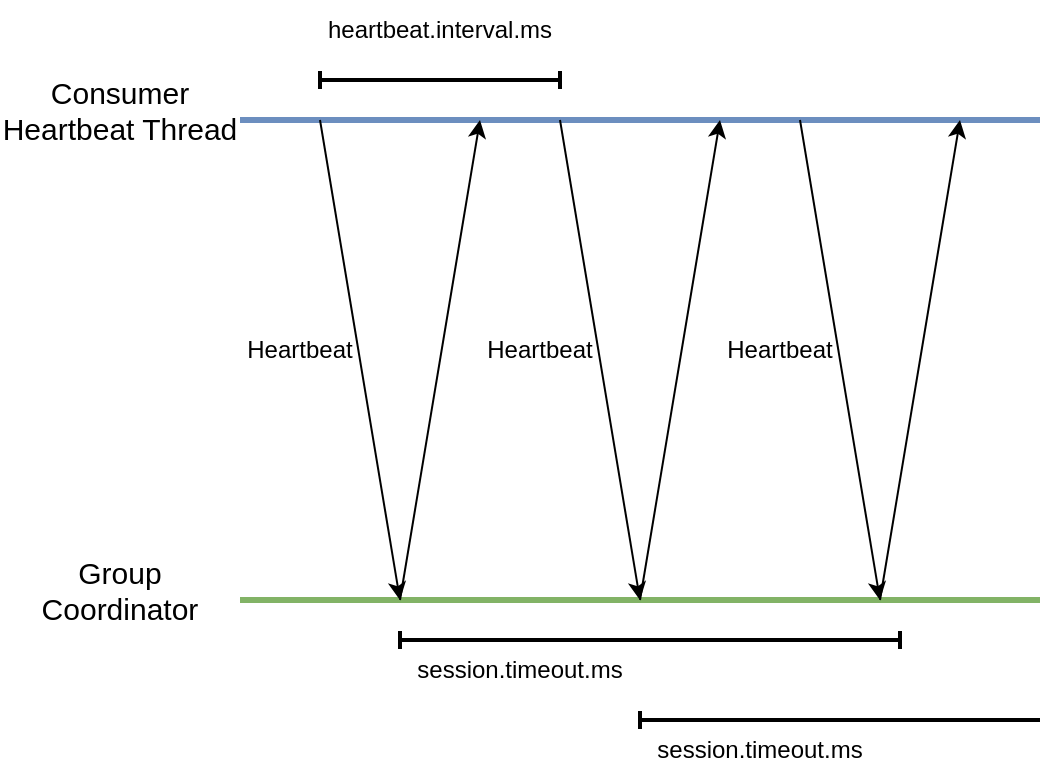<mxfile version="22.1.17" type="github">
  <diagram id="6oojn5KAw8aXJEHvEB7P" name="페이지-1">
    <mxGraphModel dx="2620" dy="2251" grid="1" gridSize="10" guides="1" tooltips="1" connect="1" arrows="1" fold="1" page="0" pageScale="1" pageWidth="1169" pageHeight="827" math="0" shadow="0">
      <root>
        <mxCell id="0" />
        <mxCell id="1" parent="0" />
        <mxCell id="rS5YzvvpMupWirfGaCEM-1" value="" style="endArrow=none;html=1;rounded=0;strokeWidth=3;fillColor=#dae8fc;strokeColor=#6c8ebf;" edge="1" parent="1">
          <mxGeometry width="50" height="50" relative="1" as="geometry">
            <mxPoint x="-840" y="-280" as="sourcePoint" />
            <mxPoint x="-440" y="-280" as="targetPoint" />
          </mxGeometry>
        </mxCell>
        <mxCell id="rS5YzvvpMupWirfGaCEM-2" value="" style="endArrow=none;html=1;rounded=0;strokeWidth=3;fillColor=#d5e8d4;strokeColor=#82b366;" edge="1" parent="1">
          <mxGeometry width="50" height="50" relative="1" as="geometry">
            <mxPoint x="-840" y="-40" as="sourcePoint" />
            <mxPoint x="-440" y="-40" as="targetPoint" />
          </mxGeometry>
        </mxCell>
        <mxCell id="rS5YzvvpMupWirfGaCEM-3" value="&lt;span style=&quot;font-size: 15px;&quot;&gt;Consumer&lt;br&gt;Heartbeat Thread&lt;br&gt;&lt;/span&gt;" style="text;html=1;strokeColor=none;fillColor=none;align=center;verticalAlign=middle;whiteSpace=wrap;rounded=0;" vertex="1" parent="1">
          <mxGeometry x="-960" y="-300" width="120" height="30" as="geometry" />
        </mxCell>
        <mxCell id="rS5YzvvpMupWirfGaCEM-4" value="&lt;span style=&quot;font-size: 15px;&quot;&gt;Group Coordinator&lt;br&gt;&lt;/span&gt;" style="text;html=1;strokeColor=none;fillColor=none;align=center;verticalAlign=middle;whiteSpace=wrap;rounded=0;" vertex="1" parent="1">
          <mxGeometry x="-960" y="-60" width="120" height="30" as="geometry" />
        </mxCell>
        <mxCell id="rS5YzvvpMupWirfGaCEM-5" value="" style="endArrow=classic;html=1;rounded=0;" edge="1" parent="1">
          <mxGeometry width="50" height="50" relative="1" as="geometry">
            <mxPoint x="-800" y="-280" as="sourcePoint" />
            <mxPoint x="-760" y="-40" as="targetPoint" />
          </mxGeometry>
        </mxCell>
        <mxCell id="rS5YzvvpMupWirfGaCEM-6" value="" style="endArrow=classic;html=1;rounded=0;" edge="1" parent="1">
          <mxGeometry width="50" height="50" relative="1" as="geometry">
            <mxPoint x="-760" y="-40" as="sourcePoint" />
            <mxPoint x="-720" y="-280" as="targetPoint" />
          </mxGeometry>
        </mxCell>
        <mxCell id="rS5YzvvpMupWirfGaCEM-7" value="" style="endArrow=baseDash;html=1;rounded=0;endFill=0;startArrow=baseDash;startFill=0;strokeWidth=2;" edge="1" parent="1">
          <mxGeometry width="50" height="50" relative="1" as="geometry">
            <mxPoint x="-680" y="-300" as="sourcePoint" />
            <mxPoint x="-800" y="-300" as="targetPoint" />
          </mxGeometry>
        </mxCell>
        <mxCell id="rS5YzvvpMupWirfGaCEM-8" value="" style="endArrow=classic;html=1;rounded=0;" edge="1" parent="1">
          <mxGeometry width="50" height="50" relative="1" as="geometry">
            <mxPoint x="-680" y="-280" as="sourcePoint" />
            <mxPoint x="-640" y="-40" as="targetPoint" />
          </mxGeometry>
        </mxCell>
        <mxCell id="rS5YzvvpMupWirfGaCEM-9" value="" style="endArrow=classic;html=1;rounded=0;" edge="1" parent="1">
          <mxGeometry width="50" height="50" relative="1" as="geometry">
            <mxPoint x="-640" y="-40" as="sourcePoint" />
            <mxPoint x="-600" y="-280" as="targetPoint" />
          </mxGeometry>
        </mxCell>
        <mxCell id="rS5YzvvpMupWirfGaCEM-10" value="" style="endArrow=baseDash;html=1;rounded=0;endFill=0;startArrow=baseDash;startFill=0;strokeWidth=2;" edge="1" parent="1">
          <mxGeometry width="50" height="50" relative="1" as="geometry">
            <mxPoint x="-510" y="-20" as="sourcePoint" />
            <mxPoint x="-760" y="-20" as="targetPoint" />
          </mxGeometry>
        </mxCell>
        <mxCell id="rS5YzvvpMupWirfGaCEM-11" value="" style="endArrow=classic;html=1;rounded=0;" edge="1" parent="1">
          <mxGeometry width="50" height="50" relative="1" as="geometry">
            <mxPoint x="-560" y="-280" as="sourcePoint" />
            <mxPoint x="-520" y="-40" as="targetPoint" />
          </mxGeometry>
        </mxCell>
        <mxCell id="rS5YzvvpMupWirfGaCEM-12" value="" style="endArrow=classic;html=1;rounded=0;" edge="1" parent="1">
          <mxGeometry width="50" height="50" relative="1" as="geometry">
            <mxPoint x="-520" y="-40" as="sourcePoint" />
            <mxPoint x="-480" y="-280" as="targetPoint" />
          </mxGeometry>
        </mxCell>
        <mxCell id="rS5YzvvpMupWirfGaCEM-13" value="Heartbeat" style="text;html=1;strokeColor=none;fillColor=none;align=center;verticalAlign=middle;whiteSpace=wrap;rounded=0;" vertex="1" parent="1">
          <mxGeometry x="-840" y="-180" width="60" height="30" as="geometry" />
        </mxCell>
        <mxCell id="rS5YzvvpMupWirfGaCEM-14" value="Heartbeat" style="text;html=1;strokeColor=none;fillColor=none;align=center;verticalAlign=middle;whiteSpace=wrap;rounded=0;" vertex="1" parent="1">
          <mxGeometry x="-720" y="-180" width="60" height="30" as="geometry" />
        </mxCell>
        <mxCell id="rS5YzvvpMupWirfGaCEM-15" value="Heartbeat" style="text;html=1;strokeColor=none;fillColor=none;align=center;verticalAlign=middle;whiteSpace=wrap;rounded=0;" vertex="1" parent="1">
          <mxGeometry x="-600" y="-180" width="60" height="30" as="geometry" />
        </mxCell>
        <mxCell id="rS5YzvvpMupWirfGaCEM-16" value="" style="endArrow=baseDash;html=1;rounded=0;endFill=0;startArrow=none;startFill=0;strokeWidth=2;" edge="1" parent="1">
          <mxGeometry width="50" height="50" relative="1" as="geometry">
            <mxPoint x="-440" y="20" as="sourcePoint" />
            <mxPoint x="-640" y="20" as="targetPoint" />
          </mxGeometry>
        </mxCell>
        <mxCell id="rS5YzvvpMupWirfGaCEM-17" value="heartbeat.interval.ms" style="text;html=1;strokeColor=none;fillColor=none;align=center;verticalAlign=middle;whiteSpace=wrap;rounded=0;" vertex="1" parent="1">
          <mxGeometry x="-800" y="-340" width="120" height="30" as="geometry" />
        </mxCell>
        <mxCell id="rS5YzvvpMupWirfGaCEM-18" value="session.timeout.ms" style="text;html=1;strokeColor=none;fillColor=none;align=center;verticalAlign=middle;whiteSpace=wrap;rounded=0;" vertex="1" parent="1">
          <mxGeometry x="-760" y="-20" width="120" height="30" as="geometry" />
        </mxCell>
        <mxCell id="rS5YzvvpMupWirfGaCEM-19" value="session.timeout.ms" style="text;html=1;strokeColor=none;fillColor=none;align=center;verticalAlign=middle;whiteSpace=wrap;rounded=0;" vertex="1" parent="1">
          <mxGeometry x="-640" y="20" width="120" height="30" as="geometry" />
        </mxCell>
      </root>
    </mxGraphModel>
  </diagram>
</mxfile>
